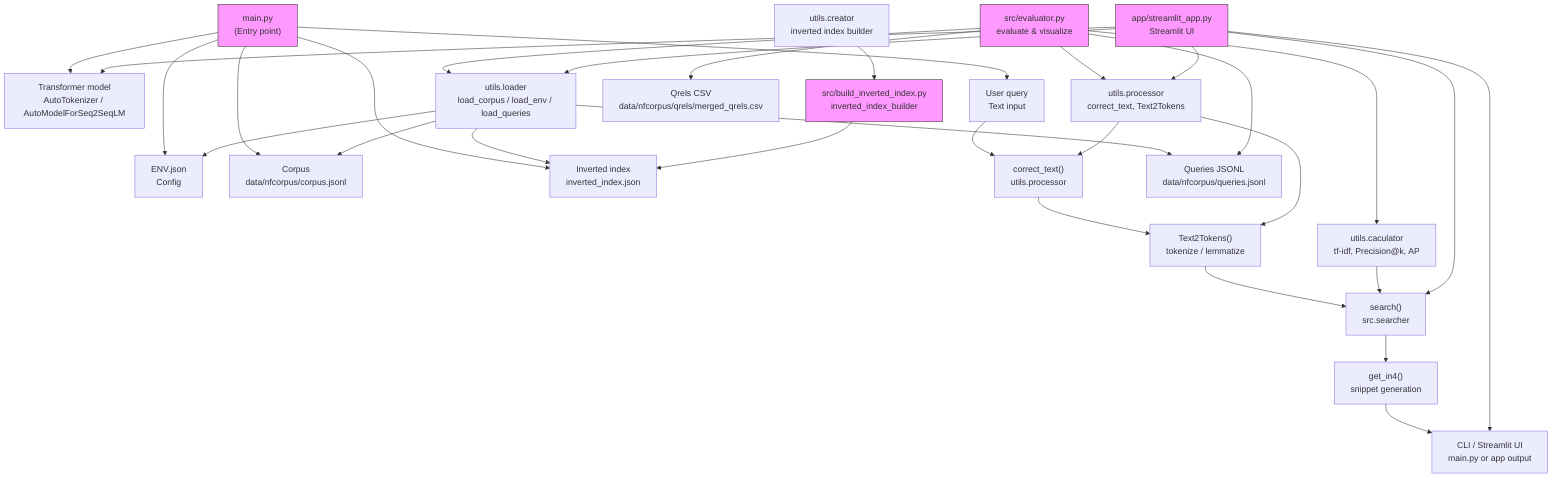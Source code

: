 %% Natural Food Corpus Project Architecture Diagram
%% Compatible with draw.io (Mermaid v9/v10)

flowchart TD
  %% Main execution flow (main.py)
  M["main.py<br>(Entry point)"]
  ENV["ENV.json<br>Config"]
  MODEL["Transformer model<br>AutoTokenizer / AutoModelForSeq2SeqLM"]
  CORPUS["Corpus<br>data/nfcorpus/corpus.jsonl"]
  INDEX["Inverted index<br>inverted_index.json"]
  QUERY["User query<br>Text input"]
  CORRECT["correct_text()<br>utils.processor"]
  TOKENS["Text2Tokens()<br>tokenize / lemmatize"]
  SEARCH["search()<br>src.searcher"]
  SNIPPET["get_in4()<br>snippet generation"]
  OUTPUT["CLI / Streamlit UI<br>main.py or app output"]

  %% Other scripts/modules
  BUILDER["src/build_inverted_index.py<br>inverted_index_builder"]
  CREATOR["utils.creator<br>inverted index builder"]
  EVAL["src/evaluator.py<br>evaluate & visualize"]
  LOADER["utils.loader<br>load_corpus / load_env / load_queries"]
  PROC["utils.processor<br>correct_text, Text2Tokens"]
  CALC["utils.caculator<br>tf-idf, Precision@k, AP"]

  %% Data artifacts
  QQUERIES["Queries JSONL<br>data/nfcorpus/queries.jsonl"]
  QRELS["Qrels CSV<br>data/nfcorpus/qrels/merged_qrels.csv"]

  %% Main connections
  M --> ENV
  M --> MODEL
  M --> CORPUS
  M --> INDEX
  M --> QUERY

  QUERY --> CORRECT
  CORRECT --> TOKENS
  TOKENS --> SEARCH
  SEARCH --> SNIPPET
  SNIPPET --> OUTPUT

  %% Module responsibilities
  LOADER --> CORPUS
  LOADER --> INDEX
  LOADER --> QQUERIES
  LOADER --> ENV

  PROC --> CORRECT
  PROC --> TOKENS

  CREATOR --> BUILDER
  BUILDER --> INDEX

  CALC --> SEARCH
  EVAL --> CALC
  EVAL --> LOADER
  EVAL --> PROC
  EVAL --> QRELS
  EVAL --> QQUERIES

  %% Optional app integration
  APP["app/streamlit_app.py<br>Streamlit UI"]
  APP --> LOADER
  APP --> PROC
  APP --> MODEL
  APP --> SEARCH
  APP --> OUTPUT

  %% Styling (optional)
  classDef module fill:#f9f,stroke:#333,stroke-width:1px;
  class M,BUILDER,EVAL,APP module